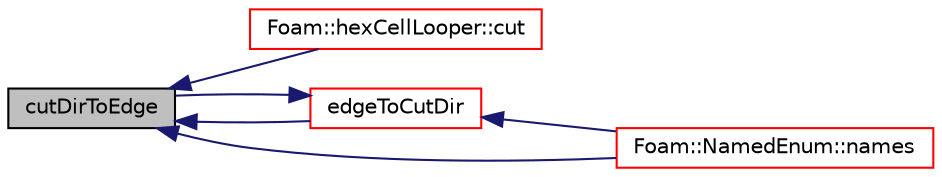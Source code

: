 digraph "cutDirToEdge"
{
  bgcolor="transparent";
  edge [fontname="Helvetica",fontsize="10",labelfontname="Helvetica",labelfontsize="10"];
  node [fontname="Helvetica",fontsize="10",shape=record];
  rankdir="LR";
  Node1 [label="cutDirToEdge",height=0.2,width=0.4,color="black", fillcolor="grey75", style="filled", fontcolor="black"];
  Node1 -> Node2 [dir="back",color="midnightblue",fontsize="10",style="solid",fontname="Helvetica"];
  Node2 [label="Foam::hexCellLooper::cut",height=0.2,width=0.4,color="red",URL="$a01017.html#ac80e7d9d0040f4d0de355d5546d5e195",tooltip="Create cut along circumference of celli. Gets current mesh cuts. "];
  Node1 -> Node3 [dir="back",color="midnightblue",fontsize="10",style="solid",fontname="Helvetica"];
  Node3 [label="edgeToCutDir",height=0.2,width=0.4,color="red",URL="$a10943.html#ad0c5f6f651fcd0e135619f77c1524d70",tooltip="Given edge on hex find all &#39;parallel&#39; (i.e. non-connected) "];
  Node3 -> Node1 [dir="back",color="midnightblue",fontsize="10",style="solid",fontname="Helvetica"];
  Node3 -> Node4 [dir="back",color="midnightblue",fontsize="10",style="solid",fontname="Helvetica"];
  Node4 [label="Foam::NamedEnum::names",height=0.2,width=0.4,color="red",URL="$a01603.html#a7350da3a0edd92cd11e6c479c9967dc8"];
  Node1 -> Node4 [dir="back",color="midnightblue",fontsize="10",style="solid",fontname="Helvetica"];
}
